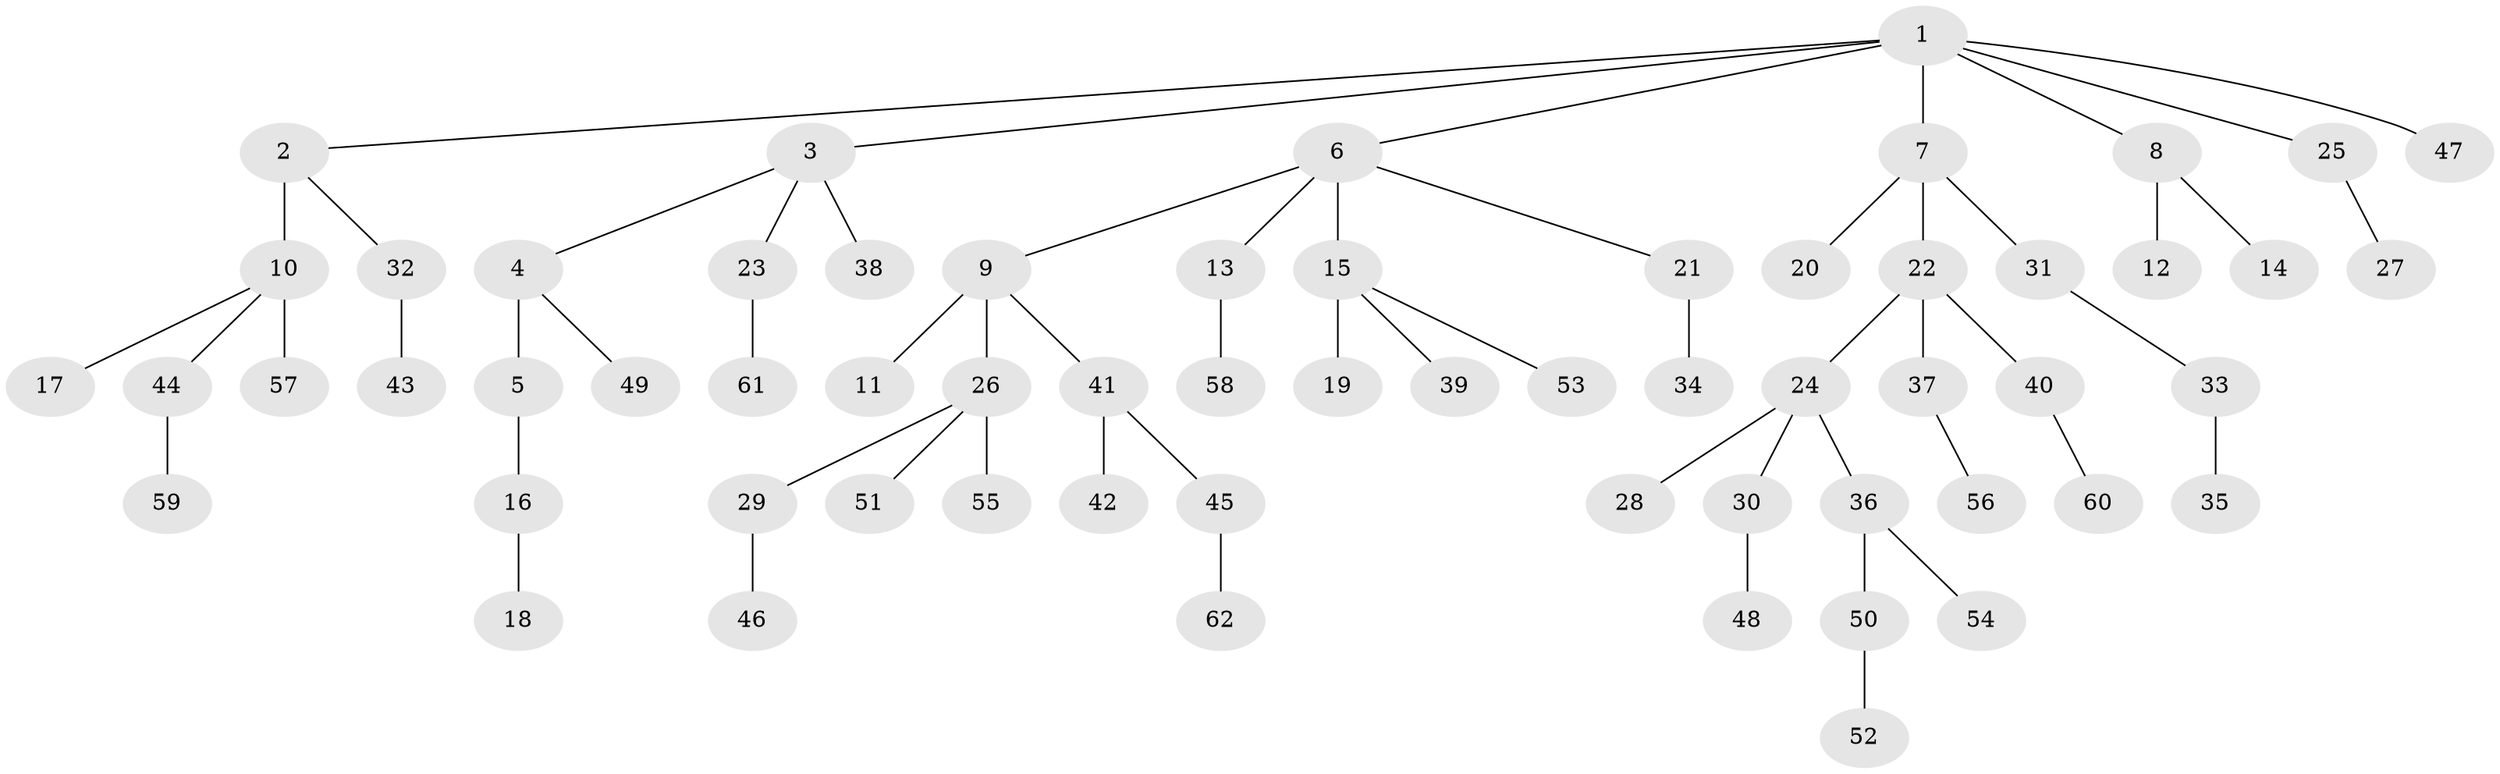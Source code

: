 // original degree distribution, {8: 0.008333333333333333, 7: 0.008333333333333333, 5: 0.05, 2: 0.20833333333333334, 6: 0.008333333333333333, 4: 0.075, 3: 0.1, 1: 0.5416666666666666}
// Generated by graph-tools (version 1.1) at 2025/36/03/09/25 02:36:45]
// undirected, 62 vertices, 61 edges
graph export_dot {
graph [start="1"]
  node [color=gray90,style=filled];
  1;
  2;
  3;
  4;
  5;
  6;
  7;
  8;
  9;
  10;
  11;
  12;
  13;
  14;
  15;
  16;
  17;
  18;
  19;
  20;
  21;
  22;
  23;
  24;
  25;
  26;
  27;
  28;
  29;
  30;
  31;
  32;
  33;
  34;
  35;
  36;
  37;
  38;
  39;
  40;
  41;
  42;
  43;
  44;
  45;
  46;
  47;
  48;
  49;
  50;
  51;
  52;
  53;
  54;
  55;
  56;
  57;
  58;
  59;
  60;
  61;
  62;
  1 -- 2 [weight=1.0];
  1 -- 3 [weight=1.0];
  1 -- 6 [weight=1.0];
  1 -- 7 [weight=1.0];
  1 -- 8 [weight=1.0];
  1 -- 25 [weight=1.0];
  1 -- 47 [weight=1.0];
  2 -- 10 [weight=4.0];
  2 -- 32 [weight=1.0];
  3 -- 4 [weight=1.0];
  3 -- 23 [weight=1.0];
  3 -- 38 [weight=1.0];
  4 -- 5 [weight=3.0];
  4 -- 49 [weight=1.0];
  5 -- 16 [weight=1.0];
  6 -- 9 [weight=1.0];
  6 -- 13 [weight=1.0];
  6 -- 15 [weight=1.0];
  6 -- 21 [weight=1.0];
  7 -- 20 [weight=1.0];
  7 -- 22 [weight=1.0];
  7 -- 31 [weight=1.0];
  8 -- 12 [weight=1.0];
  8 -- 14 [weight=1.0];
  9 -- 11 [weight=2.0];
  9 -- 26 [weight=1.0];
  9 -- 41 [weight=1.0];
  10 -- 17 [weight=1.0];
  10 -- 44 [weight=1.0];
  10 -- 57 [weight=1.0];
  13 -- 58 [weight=1.0];
  15 -- 19 [weight=3.0];
  15 -- 39 [weight=1.0];
  15 -- 53 [weight=1.0];
  16 -- 18 [weight=3.0];
  21 -- 34 [weight=2.0];
  22 -- 24 [weight=1.0];
  22 -- 37 [weight=1.0];
  22 -- 40 [weight=2.0];
  23 -- 61 [weight=1.0];
  24 -- 28 [weight=3.0];
  24 -- 30 [weight=1.0];
  24 -- 36 [weight=1.0];
  25 -- 27 [weight=2.0];
  26 -- 29 [weight=1.0];
  26 -- 51 [weight=1.0];
  26 -- 55 [weight=1.0];
  29 -- 46 [weight=1.0];
  30 -- 48 [weight=1.0];
  31 -- 33 [weight=1.0];
  32 -- 43 [weight=1.0];
  33 -- 35 [weight=1.0];
  36 -- 50 [weight=1.0];
  36 -- 54 [weight=1.0];
  37 -- 56 [weight=1.0];
  40 -- 60 [weight=1.0];
  41 -- 42 [weight=2.0];
  41 -- 45 [weight=1.0];
  44 -- 59 [weight=1.0];
  45 -- 62 [weight=1.0];
  50 -- 52 [weight=1.0];
}
